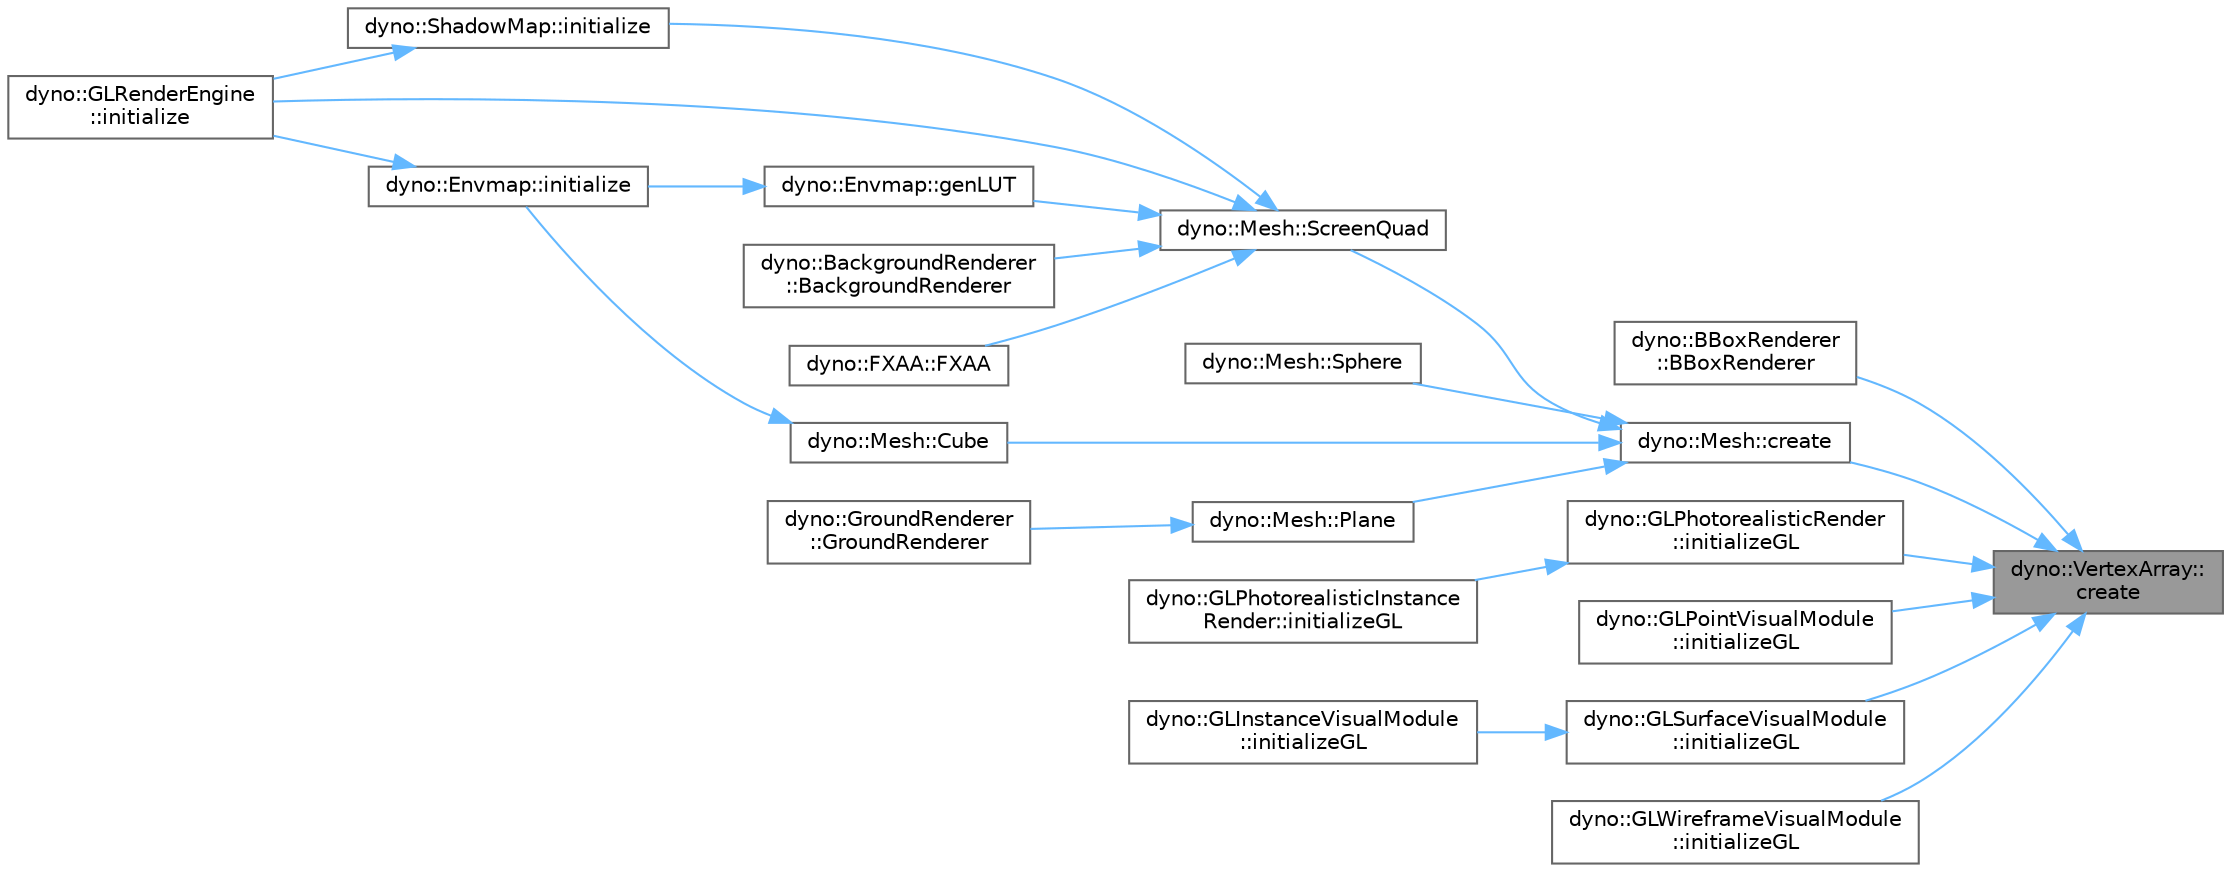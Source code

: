 digraph "dyno::VertexArray::create"
{
 // LATEX_PDF_SIZE
  bgcolor="transparent";
  edge [fontname=Helvetica,fontsize=10,labelfontname=Helvetica,labelfontsize=10];
  node [fontname=Helvetica,fontsize=10,shape=box,height=0.2,width=0.4];
  rankdir="RL";
  Node1 [id="Node000001",label="dyno::VertexArray::\lcreate",height=0.2,width=0.4,color="gray40", fillcolor="grey60", style="filled", fontcolor="black",tooltip=" "];
  Node1 -> Node2 [id="edge1_Node000001_Node000002",dir="back",color="steelblue1",style="solid",tooltip=" "];
  Node2 [id="Node000002",label="dyno::BBoxRenderer\l::BBoxRenderer",height=0.2,width=0.4,color="grey40", fillcolor="white", style="filled",URL="$classdyno_1_1_b_box_renderer.html#abf75898619c7fb7c39967c3808f8eb71",tooltip=" "];
  Node1 -> Node3 [id="edge2_Node000001_Node000003",dir="back",color="steelblue1",style="solid",tooltip=" "];
  Node3 [id="Node000003",label="dyno::Mesh::create",height=0.2,width=0.4,color="grey40", fillcolor="white", style="filled",URL="$classdyno_1_1_mesh.html#a2ff01fa6255130fbe81fe0d72daaddee",tooltip=" "];
  Node3 -> Node4 [id="edge3_Node000003_Node000004",dir="back",color="steelblue1",style="solid",tooltip=" "];
  Node4 [id="Node000004",label="dyno::Mesh::Cube",height=0.2,width=0.4,color="grey40", fillcolor="white", style="filled",URL="$classdyno_1_1_mesh.html#a9b971ef44868a5d3328d02cb4e29a57e",tooltip=" "];
  Node4 -> Node5 [id="edge4_Node000004_Node000005",dir="back",color="steelblue1",style="solid",tooltip=" "];
  Node5 [id="Node000005",label="dyno::Envmap::initialize",height=0.2,width=0.4,color="grey40", fillcolor="white", style="filled",URL="$classdyno_1_1_envmap.html#a06ef87b6fb75cab2a31198a6e645be4a",tooltip=" "];
  Node5 -> Node6 [id="edge5_Node000005_Node000006",dir="back",color="steelblue1",style="solid",tooltip=" "];
  Node6 [id="Node000006",label="dyno::GLRenderEngine\l::initialize",height=0.2,width=0.4,color="grey40", fillcolor="white", style="filled",URL="$classdyno_1_1_g_l_render_engine.html#a5c750a13a345911de8521f1d6eb2846e",tooltip=" "];
  Node3 -> Node7 [id="edge6_Node000003_Node000007",dir="back",color="steelblue1",style="solid",tooltip=" "];
  Node7 [id="Node000007",label="dyno::Mesh::Plane",height=0.2,width=0.4,color="grey40", fillcolor="white", style="filled",URL="$classdyno_1_1_mesh.html#a4e57c7924fb54314e0e71766dc185bcb",tooltip=" "];
  Node7 -> Node8 [id="edge7_Node000007_Node000008",dir="back",color="steelblue1",style="solid",tooltip=" "];
  Node8 [id="Node000008",label="dyno::GroundRenderer\l::GroundRenderer",height=0.2,width=0.4,color="grey40", fillcolor="white", style="filled",URL="$classdyno_1_1_ground_renderer.html#af77174d5470cd0ee28f19001ac59d867",tooltip=" "];
  Node3 -> Node9 [id="edge8_Node000003_Node000009",dir="back",color="steelblue1",style="solid",tooltip=" "];
  Node9 [id="Node000009",label="dyno::Mesh::ScreenQuad",height=0.2,width=0.4,color="grey40", fillcolor="white", style="filled",URL="$classdyno_1_1_mesh.html#ad276129b4f6fdd5fa5f3b99f3b095c5f",tooltip=" "];
  Node9 -> Node10 [id="edge9_Node000009_Node000010",dir="back",color="steelblue1",style="solid",tooltip=" "];
  Node10 [id="Node000010",label="dyno::BackgroundRenderer\l::BackgroundRenderer",height=0.2,width=0.4,color="grey40", fillcolor="white", style="filled",URL="$classdyno_1_1_background_renderer.html#a5bdf25c6142ebfca3f20ef3503b1ee32",tooltip=" "];
  Node9 -> Node11 [id="edge10_Node000009_Node000011",dir="back",color="steelblue1",style="solid",tooltip=" "];
  Node11 [id="Node000011",label="dyno::FXAA::FXAA",height=0.2,width=0.4,color="grey40", fillcolor="white", style="filled",URL="$classdyno_1_1_f_x_a_a.html#a027bcd20c6e2404aa4e45ca9c2985c1a",tooltip=" "];
  Node9 -> Node12 [id="edge11_Node000009_Node000012",dir="back",color="steelblue1",style="solid",tooltip=" "];
  Node12 [id="Node000012",label="dyno::Envmap::genLUT",height=0.2,width=0.4,color="grey40", fillcolor="white", style="filled",URL="$classdyno_1_1_envmap.html#a47fd205a45326b0b408bd7dd12ee0c3f",tooltip=" "];
  Node12 -> Node5 [id="edge12_Node000012_Node000005",dir="back",color="steelblue1",style="solid",tooltip=" "];
  Node9 -> Node13 [id="edge13_Node000009_Node000013",dir="back",color="steelblue1",style="solid",tooltip=" "];
  Node13 [id="Node000013",label="dyno::ShadowMap::initialize",height=0.2,width=0.4,color="grey40", fillcolor="white", style="filled",URL="$classdyno_1_1_shadow_map.html#a895897f89d3aef414e712d4fe9496aa5",tooltip=" "];
  Node13 -> Node6 [id="edge14_Node000013_Node000006",dir="back",color="steelblue1",style="solid",tooltip=" "];
  Node9 -> Node6 [id="edge15_Node000009_Node000006",dir="back",color="steelblue1",style="solid",tooltip=" "];
  Node3 -> Node14 [id="edge16_Node000003_Node000014",dir="back",color="steelblue1",style="solid",tooltip=" "];
  Node14 [id="Node000014",label="dyno::Mesh::Sphere",height=0.2,width=0.4,color="grey40", fillcolor="white", style="filled",URL="$classdyno_1_1_mesh.html#a09819d78fada9025333131ffc394bc49",tooltip=" "];
  Node1 -> Node15 [id="edge17_Node000001_Node000015",dir="back",color="steelblue1",style="solid",tooltip=" "];
  Node15 [id="Node000015",label="dyno::GLPhotorealisticRender\l::initializeGL",height=0.2,width=0.4,color="grey40", fillcolor="white", style="filled",URL="$classdyno_1_1_g_l_photorealistic_render.html#ae8a22e652710c68ce738951e131925f7",tooltip=" "];
  Node15 -> Node16 [id="edge18_Node000015_Node000016",dir="back",color="steelblue1",style="solid",tooltip=" "];
  Node16 [id="Node000016",label="dyno::GLPhotorealisticInstance\lRender::initializeGL",height=0.2,width=0.4,color="grey40", fillcolor="white", style="filled",URL="$classdyno_1_1_g_l_photorealistic_instance_render.html#a4926b92a234568fcc2ebeed9d2d49567",tooltip=" "];
  Node1 -> Node17 [id="edge19_Node000001_Node000017",dir="back",color="steelblue1",style="solid",tooltip=" "];
  Node17 [id="Node000017",label="dyno::GLPointVisualModule\l::initializeGL",height=0.2,width=0.4,color="grey40", fillcolor="white", style="filled",URL="$classdyno_1_1_g_l_point_visual_module.html#a3e1faff681fc19005bd575bcc8359f7b",tooltip=" "];
  Node1 -> Node18 [id="edge20_Node000001_Node000018",dir="back",color="steelblue1",style="solid",tooltip=" "];
  Node18 [id="Node000018",label="dyno::GLSurfaceVisualModule\l::initializeGL",height=0.2,width=0.4,color="grey40", fillcolor="white", style="filled",URL="$classdyno_1_1_g_l_surface_visual_module.html#aad336d271f84402f608eedc8903a45c9",tooltip=" "];
  Node18 -> Node19 [id="edge21_Node000018_Node000019",dir="back",color="steelblue1",style="solid",tooltip=" "];
  Node19 [id="Node000019",label="dyno::GLInstanceVisualModule\l::initializeGL",height=0.2,width=0.4,color="grey40", fillcolor="white", style="filled",URL="$classdyno_1_1_g_l_instance_visual_module.html#a1a54926dbfa1ac0b359bb539b165b233",tooltip=" "];
  Node1 -> Node20 [id="edge22_Node000001_Node000020",dir="back",color="steelblue1",style="solid",tooltip=" "];
  Node20 [id="Node000020",label="dyno::GLWireframeVisualModule\l::initializeGL",height=0.2,width=0.4,color="grey40", fillcolor="white", style="filled",URL="$classdyno_1_1_g_l_wireframe_visual_module.html#a06608b4001c8f61ea23179ad515b0999",tooltip=" "];
}
